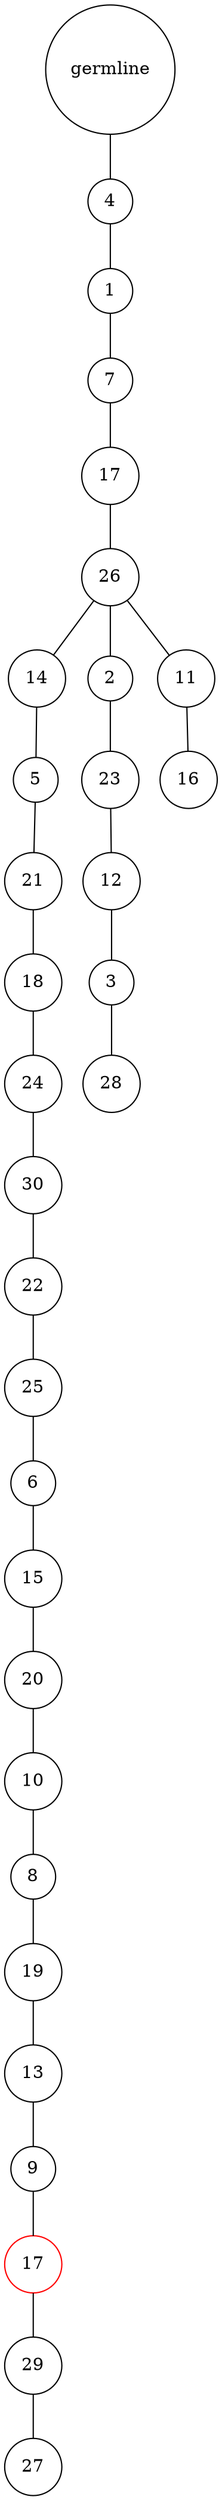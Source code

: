graph {
	rankdir=UD;
	splines=line;
	node [shape=circle]
	"0x7fc4e6ac9b20" [label="germline"];
	"0x7fc4e6ac9b50" [label="4"];
	"0x7fc4e6ac9b20" -- "0x7fc4e6ac9b50" ;
	"0x7fc4e6ac9b80" [label="1"];
	"0x7fc4e6ac9b50" -- "0x7fc4e6ac9b80" ;
	"0x7fc4e6ac9bb0" [label="7"];
	"0x7fc4e6ac9b80" -- "0x7fc4e6ac9bb0" ;
	"0x7fc4e6ac9be0" [label="17"];
	"0x7fc4e6ac9bb0" -- "0x7fc4e6ac9be0" ;
	"0x7fc4e6ac9c10" [label="26"];
	"0x7fc4e6ac9be0" -- "0x7fc4e6ac9c10" ;
	"0x7fc4e6ac9c40" [label="14"];
	"0x7fc4e6ac9c10" -- "0x7fc4e6ac9c40" ;
	"0x7fc4e6ac9c70" [label="5"];
	"0x7fc4e6ac9c40" -- "0x7fc4e6ac9c70" ;
	"0x7fc4e6ac9ca0" [label="21"];
	"0x7fc4e6ac9c70" -- "0x7fc4e6ac9ca0" ;
	"0x7fc4e6ac9cd0" [label="18"];
	"0x7fc4e6ac9ca0" -- "0x7fc4e6ac9cd0" ;
	"0x7fc4e6ac9d00" [label="24"];
	"0x7fc4e6ac9cd0" -- "0x7fc4e6ac9d00" ;
	"0x7fc4e6ac9d30" [label="30"];
	"0x7fc4e6ac9d00" -- "0x7fc4e6ac9d30" ;
	"0x7fc4e6ac9d60" [label="22"];
	"0x7fc4e6ac9d30" -- "0x7fc4e6ac9d60" ;
	"0x7fc4e6ac9d90" [label="25"];
	"0x7fc4e6ac9d60" -- "0x7fc4e6ac9d90" ;
	"0x7fc4e6ac9dc0" [label="6"];
	"0x7fc4e6ac9d90" -- "0x7fc4e6ac9dc0" ;
	"0x7fc4e6ac9df0" [label="15"];
	"0x7fc4e6ac9dc0" -- "0x7fc4e6ac9df0" ;
	"0x7fc4e6ac9e20" [label="20"];
	"0x7fc4e6ac9df0" -- "0x7fc4e6ac9e20" ;
	"0x7fc4e6ac9e50" [label="10"];
	"0x7fc4e6ac9e20" -- "0x7fc4e6ac9e50" ;
	"0x7fc4e6ac9e80" [label="8"];
	"0x7fc4e6ac9e50" -- "0x7fc4e6ac9e80" ;
	"0x7fc4e6ac9eb0" [label="19"];
	"0x7fc4e6ac9e80" -- "0x7fc4e6ac9eb0" ;
	"0x7fc4e6ac9ee0" [label="13"];
	"0x7fc4e6ac9eb0" -- "0x7fc4e6ac9ee0" ;
	"0x7fc4e6ac9f10" [label="9"];
	"0x7fc4e6ac9ee0" -- "0x7fc4e6ac9f10" ;
	"0x7fc4e6ac9f40" [label="17",color="red"];
	"0x7fc4e6ac9f10" -- "0x7fc4e6ac9f40" ;
	"0x7fc4e6ac9f70" [label="29"];
	"0x7fc4e6ac9f40" -- "0x7fc4e6ac9f70" ;
	"0x7fc4e6ac9fa0" [label="27"];
	"0x7fc4e6ac9f70" -- "0x7fc4e6ac9fa0" ;
	"0x7fc4e6ac9fd0" [label="2"];
	"0x7fc4e6ac9c10" -- "0x7fc4e6ac9fd0" ;
	"0x7fc4e6ada040" [label="23"];
	"0x7fc4e6ac9fd0" -- "0x7fc4e6ada040" ;
	"0x7fc4e6ada070" [label="12"];
	"0x7fc4e6ada040" -- "0x7fc4e6ada070" ;
	"0x7fc4e6ada0a0" [label="3"];
	"0x7fc4e6ada070" -- "0x7fc4e6ada0a0" ;
	"0x7fc4e6ada0d0" [label="28"];
	"0x7fc4e6ada0a0" -- "0x7fc4e6ada0d0" ;
	"0x7fc4e6ada100" [label="11"];
	"0x7fc4e6ac9c10" -- "0x7fc4e6ada100" ;
	"0x7fc4e6ada130" [label="16"];
	"0x7fc4e6ada100" -- "0x7fc4e6ada130" ;
}
